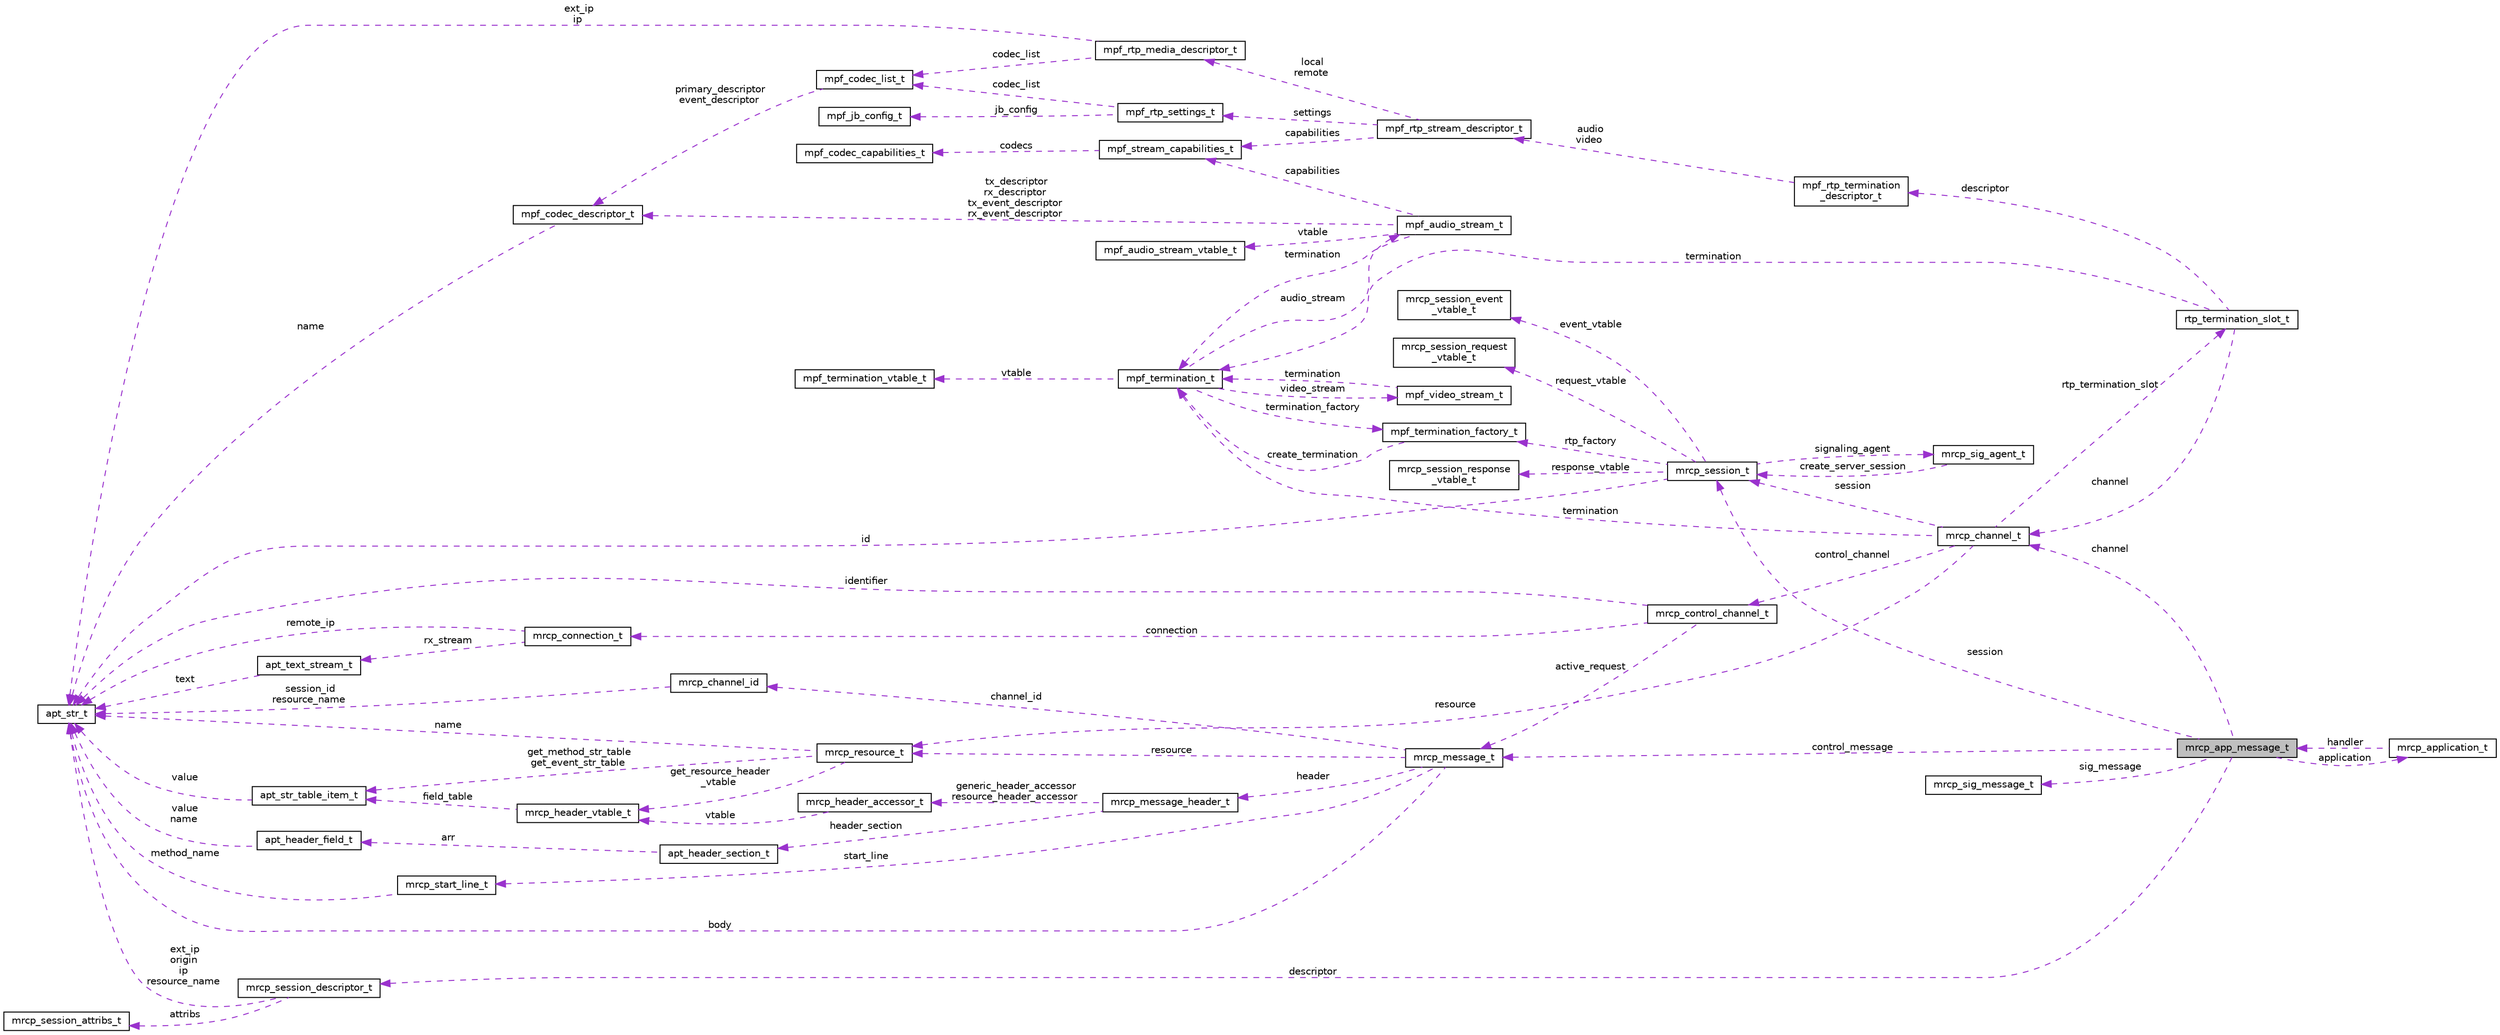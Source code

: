 digraph "mrcp_app_message_t"
{
  edge [fontname="Helvetica",fontsize="10",labelfontname="Helvetica",labelfontsize="10"];
  node [fontname="Helvetica",fontsize="10",shape=record];
  rankdir="LR";
  Node1 [label="mrcp_app_message_t",height=0.2,width=0.4,color="black", fillcolor="grey75", style="filled", fontcolor="black"];
  Node2 -> Node1 [dir="back",color="darkorchid3",fontsize="10",style="dashed",label=" application" ,fontname="Helvetica"];
  Node2 [label="mrcp_application_t",height=0.2,width=0.4,color="black", fillcolor="white", style="filled",URL="$structmrcp__application__t.html"];
  Node1 -> Node2 [dir="back",color="darkorchid3",fontsize="10",style="dashed",label=" handler" ,fontname="Helvetica"];
  Node3 -> Node1 [dir="back",color="darkorchid3",fontsize="10",style="dashed",label=" session" ,fontname="Helvetica"];
  Node3 [label="mrcp_session_t",height=0.2,width=0.4,color="black", fillcolor="white", style="filled",URL="$structmrcp__session__t.html"];
  Node4 -> Node3 [dir="back",color="darkorchid3",fontsize="10",style="dashed",label=" event_vtable" ,fontname="Helvetica"];
  Node4 [label="mrcp_session_event\l_vtable_t",height=0.2,width=0.4,color="black", fillcolor="white", style="filled",URL="$structmrcp__session__event__vtable__t.html"];
  Node5 -> Node3 [dir="back",color="darkorchid3",fontsize="10",style="dashed",label=" rtp_factory" ,fontname="Helvetica"];
  Node5 [label="mpf_termination_factory_t",height=0.2,width=0.4,color="black", fillcolor="white", style="filled",URL="$structmpf__termination__factory__t.html"];
  Node6 -> Node5 [dir="back",color="darkorchid3",fontsize="10",style="dashed",label=" create_termination" ,fontname="Helvetica"];
  Node6 [label="mpf_termination_t",height=0.2,width=0.4,color="black", fillcolor="white", style="filled",URL="$structmpf__termination__t.html"];
  Node7 -> Node6 [dir="back",color="darkorchid3",fontsize="10",style="dashed",label=" vtable" ,fontname="Helvetica"];
  Node7 [label="mpf_termination_vtable_t",height=0.2,width=0.4,color="black", fillcolor="white", style="filled",URL="$structmpf__termination__vtable__t.html"];
  Node5 -> Node6 [dir="back",color="darkorchid3",fontsize="10",style="dashed",label=" termination_factory" ,fontname="Helvetica"];
  Node8 -> Node6 [dir="back",color="darkorchid3",fontsize="10",style="dashed",label=" audio_stream" ,fontname="Helvetica"];
  Node8 [label="mpf_audio_stream_t",height=0.2,width=0.4,color="black", fillcolor="white", style="filled",URL="$structmpf__audio__stream__t.html"];
  Node9 -> Node8 [dir="back",color="darkorchid3",fontsize="10",style="dashed",label=" vtable" ,fontname="Helvetica"];
  Node9 [label="mpf_audio_stream_vtable_t",height=0.2,width=0.4,color="black", fillcolor="white", style="filled",URL="$structmpf__audio__stream__vtable__t.html"];
  Node10 -> Node8 [dir="back",color="darkorchid3",fontsize="10",style="dashed",label=" capabilities" ,fontname="Helvetica"];
  Node10 [label="mpf_stream_capabilities_t",height=0.2,width=0.4,color="black", fillcolor="white", style="filled",URL="$structmpf__stream__capabilities__t.html"];
  Node11 -> Node10 [dir="back",color="darkorchid3",fontsize="10",style="dashed",label=" codecs" ,fontname="Helvetica"];
  Node11 [label="mpf_codec_capabilities_t",height=0.2,width=0.4,color="black", fillcolor="white", style="filled",URL="$structmpf__codec__capabilities__t.html"];
  Node12 -> Node8 [dir="back",color="darkorchid3",fontsize="10",style="dashed",label=" tx_descriptor\nrx_descriptor\ntx_event_descriptor\nrx_event_descriptor" ,fontname="Helvetica"];
  Node12 [label="mpf_codec_descriptor_t",height=0.2,width=0.4,color="black", fillcolor="white", style="filled",URL="$structmpf__codec__descriptor__t.html"];
  Node13 -> Node12 [dir="back",color="darkorchid3",fontsize="10",style="dashed",label=" name" ,fontname="Helvetica"];
  Node13 [label="apt_str_t",height=0.2,width=0.4,color="black", fillcolor="white", style="filled",URL="$structapt__str__t.html"];
  Node6 -> Node8 [dir="back",color="darkorchid3",fontsize="10",style="dashed",label=" termination" ,fontname="Helvetica"];
  Node14 -> Node6 [dir="back",color="darkorchid3",fontsize="10",style="dashed",label=" video_stream" ,fontname="Helvetica"];
  Node14 [label="mpf_video_stream_t",height=0.2,width=0.4,color="black", fillcolor="white", style="filled",URL="$structmpf__video__stream__t.html"];
  Node6 -> Node14 [dir="back",color="darkorchid3",fontsize="10",style="dashed",label=" termination" ,fontname="Helvetica"];
  Node13 -> Node3 [dir="back",color="darkorchid3",fontsize="10",style="dashed",label=" id" ,fontname="Helvetica"];
  Node15 -> Node3 [dir="back",color="darkorchid3",fontsize="10",style="dashed",label=" request_vtable" ,fontname="Helvetica"];
  Node15 [label="mrcp_session_request\l_vtable_t",height=0.2,width=0.4,color="black", fillcolor="white", style="filled",URL="$structmrcp__session__request__vtable__t.html"];
  Node16 -> Node3 [dir="back",color="darkorchid3",fontsize="10",style="dashed",label=" signaling_agent" ,fontname="Helvetica"];
  Node16 [label="mrcp_sig_agent_t",height=0.2,width=0.4,color="black", fillcolor="white", style="filled",URL="$structmrcp__sig__agent__t.html"];
  Node3 -> Node16 [dir="back",color="darkorchid3",fontsize="10",style="dashed",label=" create_server_session" ,fontname="Helvetica"];
  Node17 -> Node3 [dir="back",color="darkorchid3",fontsize="10",style="dashed",label=" response_vtable" ,fontname="Helvetica"];
  Node17 [label="mrcp_session_response\l_vtable_t",height=0.2,width=0.4,color="black", fillcolor="white", style="filled",URL="$structmrcp__session__response__vtable__t.html"];
  Node18 -> Node1 [dir="back",color="darkorchid3",fontsize="10",style="dashed",label=" control_message" ,fontname="Helvetica"];
  Node18 [label="mrcp_message_t",height=0.2,width=0.4,color="black", fillcolor="white", style="filled",URL="$structmrcp__message__t.html"];
  Node19 -> Node18 [dir="back",color="darkorchid3",fontsize="10",style="dashed",label=" start_line" ,fontname="Helvetica"];
  Node19 [label="mrcp_start_line_t",height=0.2,width=0.4,color="black", fillcolor="white", style="filled",URL="$structmrcp__start__line__t.html"];
  Node13 -> Node19 [dir="back",color="darkorchid3",fontsize="10",style="dashed",label=" method_name" ,fontname="Helvetica"];
  Node13 -> Node18 [dir="back",color="darkorchid3",fontsize="10",style="dashed",label=" body" ,fontname="Helvetica"];
  Node20 -> Node18 [dir="back",color="darkorchid3",fontsize="10",style="dashed",label=" header" ,fontname="Helvetica"];
  Node20 [label="mrcp_message_header_t",height=0.2,width=0.4,color="black", fillcolor="white", style="filled",URL="$structmrcp__message__header__t.html"];
  Node21 -> Node20 [dir="back",color="darkorchid3",fontsize="10",style="dashed",label=" header_section" ,fontname="Helvetica"];
  Node21 [label="apt_header_section_t",height=0.2,width=0.4,color="black", fillcolor="white", style="filled",URL="$structapt__header__section__t.html"];
  Node22 -> Node21 [dir="back",color="darkorchid3",fontsize="10",style="dashed",label=" arr" ,fontname="Helvetica"];
  Node22 [label="apt_header_field_t",height=0.2,width=0.4,color="black", fillcolor="white", style="filled",URL="$structapt__header__field__t.html"];
  Node13 -> Node22 [dir="back",color="darkorchid3",fontsize="10",style="dashed",label=" value\nname" ,fontname="Helvetica"];
  Node23 -> Node20 [dir="back",color="darkorchid3",fontsize="10",style="dashed",label=" generic_header_accessor\nresource_header_accessor" ,fontname="Helvetica"];
  Node23 [label="mrcp_header_accessor_t",height=0.2,width=0.4,color="black", fillcolor="white", style="filled",URL="$structmrcp__header__accessor__t.html"];
  Node24 -> Node23 [dir="back",color="darkorchid3",fontsize="10",style="dashed",label=" vtable" ,fontname="Helvetica"];
  Node24 [label="mrcp_header_vtable_t",height=0.2,width=0.4,color="black", fillcolor="white", style="filled",URL="$structmrcp__header__vtable__t.html"];
  Node25 -> Node24 [dir="back",color="darkorchid3",fontsize="10",style="dashed",label=" field_table" ,fontname="Helvetica"];
  Node25 [label="apt_str_table_item_t",height=0.2,width=0.4,color="black", fillcolor="white", style="filled",URL="$structapt__str__table__item__t.html"];
  Node13 -> Node25 [dir="back",color="darkorchid3",fontsize="10",style="dashed",label=" value" ,fontname="Helvetica"];
  Node26 -> Node18 [dir="back",color="darkorchid3",fontsize="10",style="dashed",label=" resource" ,fontname="Helvetica"];
  Node26 [label="mrcp_resource_t",height=0.2,width=0.4,color="black", fillcolor="white", style="filled",URL="$structmrcp__resource__t.html"];
  Node13 -> Node26 [dir="back",color="darkorchid3",fontsize="10",style="dashed",label=" name" ,fontname="Helvetica"];
  Node24 -> Node26 [dir="back",color="darkorchid3",fontsize="10",style="dashed",label=" get_resource_header\l_vtable" ,fontname="Helvetica"];
  Node25 -> Node26 [dir="back",color="darkorchid3",fontsize="10",style="dashed",label=" get_method_str_table\nget_event_str_table" ,fontname="Helvetica"];
  Node27 -> Node18 [dir="back",color="darkorchid3",fontsize="10",style="dashed",label=" channel_id" ,fontname="Helvetica"];
  Node27 [label="mrcp_channel_id",height=0.2,width=0.4,color="black", fillcolor="white", style="filled",URL="$structmrcp__channel__id.html"];
  Node13 -> Node27 [dir="back",color="darkorchid3",fontsize="10",style="dashed",label=" session_id\nresource_name" ,fontname="Helvetica"];
  Node28 -> Node1 [dir="back",color="darkorchid3",fontsize="10",style="dashed",label=" descriptor" ,fontname="Helvetica"];
  Node28 [label="mrcp_session_descriptor_t",height=0.2,width=0.4,color="black", fillcolor="white", style="filled",URL="$structmrcp__session__descriptor__t.html"];
  Node13 -> Node28 [dir="back",color="darkorchid3",fontsize="10",style="dashed",label=" ext_ip\norigin\nip\nresource_name" ,fontname="Helvetica"];
  Node29 -> Node28 [dir="back",color="darkorchid3",fontsize="10",style="dashed",label=" attribs" ,fontname="Helvetica"];
  Node29 [label="mrcp_session_attribs_t",height=0.2,width=0.4,color="black", fillcolor="white", style="filled",URL="$structmrcp__session__attribs__t.html"];
  Node30 -> Node1 [dir="back",color="darkorchid3",fontsize="10",style="dashed",label=" channel" ,fontname="Helvetica"];
  Node30 [label="mrcp_channel_t",height=0.2,width=0.4,color="black", fillcolor="white", style="filled",URL="$structmrcp__channel__t.html"];
  Node31 -> Node30 [dir="back",color="darkorchid3",fontsize="10",style="dashed",label=" control_channel" ,fontname="Helvetica"];
  Node31 [label="mrcp_control_channel_t",height=0.2,width=0.4,color="black", fillcolor="white", style="filled",URL="$structmrcp__control__channel__t.html"];
  Node13 -> Node31 [dir="back",color="darkorchid3",fontsize="10",style="dashed",label=" identifier" ,fontname="Helvetica"];
  Node32 -> Node31 [dir="back",color="darkorchid3",fontsize="10",style="dashed",label=" connection" ,fontname="Helvetica"];
  Node32 [label="mrcp_connection_t",height=0.2,width=0.4,color="black", fillcolor="white", style="filled",URL="$structmrcp__connection__t.html"];
  Node13 -> Node32 [dir="back",color="darkorchid3",fontsize="10",style="dashed",label=" remote_ip" ,fontname="Helvetica"];
  Node33 -> Node32 [dir="back",color="darkorchid3",fontsize="10",style="dashed",label=" rx_stream" ,fontname="Helvetica"];
  Node33 [label="apt_text_stream_t",height=0.2,width=0.4,color="black", fillcolor="white", style="filled",URL="$structapt__text__stream__t.html"];
  Node13 -> Node33 [dir="back",color="darkorchid3",fontsize="10",style="dashed",label=" text" ,fontname="Helvetica"];
  Node18 -> Node31 [dir="back",color="darkorchid3",fontsize="10",style="dashed",label=" active_request" ,fontname="Helvetica"];
  Node34 -> Node30 [dir="back",color="darkorchid3",fontsize="10",style="dashed",label=" rtp_termination_slot" ,fontname="Helvetica"];
  Node34 [label="rtp_termination_slot_t",height=0.2,width=0.4,color="black", fillcolor="white", style="filled",URL="$structrtp__termination__slot__t.html"];
  Node6 -> Node34 [dir="back",color="darkorchid3",fontsize="10",style="dashed",label=" termination" ,fontname="Helvetica"];
  Node30 -> Node34 [dir="back",color="darkorchid3",fontsize="10",style="dashed",label=" channel" ,fontname="Helvetica"];
  Node35 -> Node34 [dir="back",color="darkorchid3",fontsize="10",style="dashed",label=" descriptor" ,fontname="Helvetica"];
  Node35 [label="mpf_rtp_termination\l_descriptor_t",height=0.2,width=0.4,color="black", fillcolor="white", style="filled",URL="$structmpf__rtp__termination__descriptor__t.html"];
  Node36 -> Node35 [dir="back",color="darkorchid3",fontsize="10",style="dashed",label=" audio\nvideo" ,fontname="Helvetica"];
  Node36 [label="mpf_rtp_stream_descriptor_t",height=0.2,width=0.4,color="black", fillcolor="white", style="filled",URL="$structmpf__rtp__stream__descriptor__t.html"];
  Node37 -> Node36 [dir="back",color="darkorchid3",fontsize="10",style="dashed",label=" settings" ,fontname="Helvetica"];
  Node37 [label="mpf_rtp_settings_t",height=0.2,width=0.4,color="black", fillcolor="white", style="filled",URL="$structmpf__rtp__settings__t.html"];
  Node38 -> Node37 [dir="back",color="darkorchid3",fontsize="10",style="dashed",label=" jb_config" ,fontname="Helvetica"];
  Node38 [label="mpf_jb_config_t",height=0.2,width=0.4,color="black", fillcolor="white", style="filled",URL="$structmpf__jb__config__t.html"];
  Node39 -> Node37 [dir="back",color="darkorchid3",fontsize="10",style="dashed",label=" codec_list" ,fontname="Helvetica"];
  Node39 [label="mpf_codec_list_t",height=0.2,width=0.4,color="black", fillcolor="white", style="filled",URL="$structmpf__codec__list__t.html"];
  Node12 -> Node39 [dir="back",color="darkorchid3",fontsize="10",style="dashed",label=" primary_descriptor\nevent_descriptor" ,fontname="Helvetica"];
  Node10 -> Node36 [dir="back",color="darkorchid3",fontsize="10",style="dashed",label=" capabilities" ,fontname="Helvetica"];
  Node40 -> Node36 [dir="back",color="darkorchid3",fontsize="10",style="dashed",label=" local\nremote" ,fontname="Helvetica"];
  Node40 [label="mpf_rtp_media_descriptor_t",height=0.2,width=0.4,color="black", fillcolor="white", style="filled",URL="$structmpf__rtp__media__descriptor__t.html"];
  Node13 -> Node40 [dir="back",color="darkorchid3",fontsize="10",style="dashed",label=" ext_ip\nip" ,fontname="Helvetica"];
  Node39 -> Node40 [dir="back",color="darkorchid3",fontsize="10",style="dashed",label=" codec_list" ,fontname="Helvetica"];
  Node3 -> Node30 [dir="back",color="darkorchid3",fontsize="10",style="dashed",label=" session" ,fontname="Helvetica"];
  Node6 -> Node30 [dir="back",color="darkorchid3",fontsize="10",style="dashed",label=" termination" ,fontname="Helvetica"];
  Node26 -> Node30 [dir="back",color="darkorchid3",fontsize="10",style="dashed",label=" resource" ,fontname="Helvetica"];
  Node41 -> Node1 [dir="back",color="darkorchid3",fontsize="10",style="dashed",label=" sig_message" ,fontname="Helvetica"];
  Node41 [label="mrcp_sig_message_t",height=0.2,width=0.4,color="black", fillcolor="white", style="filled",URL="$structmrcp__sig__message__t.html"];
}
